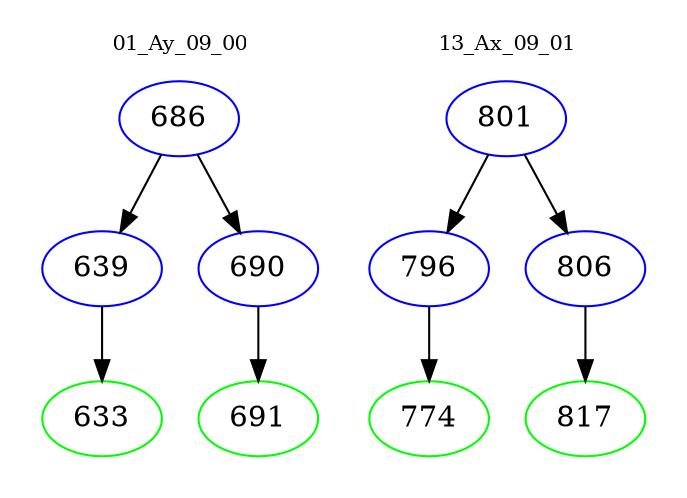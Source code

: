 digraph{
subgraph cluster_0 {
color = white
label = "01_Ay_09_00";
fontsize=10;
T0_686 [label="686", color="blue"]
T0_686 -> T0_639 [color="black"]
T0_639 [label="639", color="blue"]
T0_639 -> T0_633 [color="black"]
T0_633 [label="633", color="green"]
T0_686 -> T0_690 [color="black"]
T0_690 [label="690", color="blue"]
T0_690 -> T0_691 [color="black"]
T0_691 [label="691", color="green"]
}
subgraph cluster_1 {
color = white
label = "13_Ax_09_01";
fontsize=10;
T1_801 [label="801", color="blue"]
T1_801 -> T1_796 [color="black"]
T1_796 [label="796", color="blue"]
T1_796 -> T1_774 [color="black"]
T1_774 [label="774", color="green"]
T1_801 -> T1_806 [color="black"]
T1_806 [label="806", color="blue"]
T1_806 -> T1_817 [color="black"]
T1_817 [label="817", color="green"]
}
}
